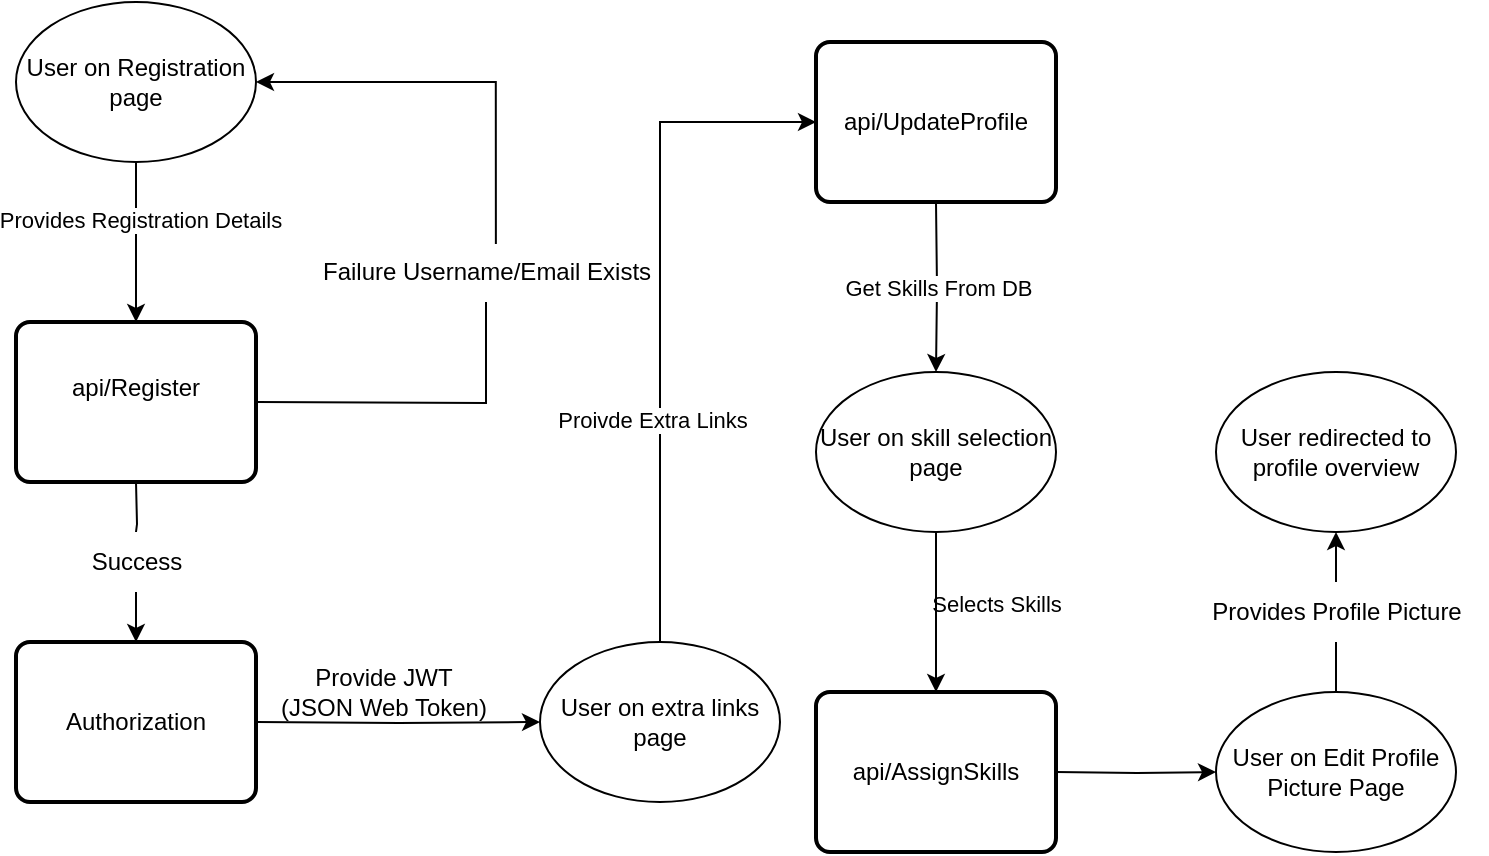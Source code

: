 <mxfile version="20.5.1" type="github">
  <diagram id="D3TgbV68aJpIbn6jyyBy" name="Page-1">
    <mxGraphModel dx="1422" dy="744" grid="1" gridSize="10" guides="1" tooltips="1" connect="1" arrows="1" fold="1" page="1" pageScale="1" pageWidth="827" pageHeight="1169" math="0" shadow="0">
      <root>
        <mxCell id="0" />
        <mxCell id="1" parent="0" />
        <mxCell id="nl2RbfMsUXqY2dzLQonK-18" value="" style="edgeStyle=orthogonalEdgeStyle;rounded=0;orthogonalLoop=1;jettySize=auto;html=1;" parent="1" source="nl2RbfMsUXqY2dzLQonK-20" edge="1">
          <mxGeometry relative="1" as="geometry">
            <mxPoint x="70" y="160" as="targetPoint" />
          </mxGeometry>
        </mxCell>
        <mxCell id="nl2RbfMsUXqY2dzLQonK-19" value="Provides Registration Details" style="edgeLabel;html=1;align=center;verticalAlign=middle;resizable=0;points=[];" parent="nl2RbfMsUXqY2dzLQonK-18" vertex="1" connectable="0">
          <mxGeometry x="-0.275" y="2" relative="1" as="geometry">
            <mxPoint as="offset" />
          </mxGeometry>
        </mxCell>
        <mxCell id="nl2RbfMsUXqY2dzLQonK-20" value="&lt;div&gt;User on Registration page&lt;br&gt;&lt;/div&gt;" style="ellipse;whiteSpace=wrap;html=1;" parent="1" vertex="1">
          <mxGeometry x="10" width="120" height="80" as="geometry" />
        </mxCell>
        <mxCell id="nl2RbfMsUXqY2dzLQonK-21" value="" style="edgeStyle=orthogonalEdgeStyle;rounded=0;orthogonalLoop=1;jettySize=auto;html=1;startArrow=none;entryX=1;entryY=0.5;entryDx=0;entryDy=0;exitX=0.526;exitY=0.033;exitDx=0;exitDy=0;exitPerimeter=0;" parent="1" source="nl2RbfMsUXqY2dzLQonK-24" target="nl2RbfMsUXqY2dzLQonK-20" edge="1">
          <mxGeometry relative="1" as="geometry">
            <mxPoint x="230" y="200" as="targetPoint" />
            <Array as="points">
              <mxPoint x="250" y="40" />
            </Array>
          </mxGeometry>
        </mxCell>
        <mxCell id="nl2RbfMsUXqY2dzLQonK-22" value="" style="edgeStyle=orthogonalEdgeStyle;rounded=0;orthogonalLoop=1;jettySize=auto;html=1;startArrow=none;" parent="1" source="nl2RbfMsUXqY2dzLQonK-28" edge="1">
          <mxGeometry relative="1" as="geometry">
            <mxPoint x="70" y="320" as="targetPoint" />
          </mxGeometry>
        </mxCell>
        <mxCell id="nl2RbfMsUXqY2dzLQonK-24" value="Failure Username/Email Exists " style="text;html=1;align=center;verticalAlign=middle;resizable=0;points=[];autosize=1;strokeColor=none;fillColor=none;" parent="1" vertex="1">
          <mxGeometry x="150" y="120" width="190" height="30" as="geometry" />
        </mxCell>
        <mxCell id="nl2RbfMsUXqY2dzLQonK-25" value="" style="edgeStyle=orthogonalEdgeStyle;rounded=0;orthogonalLoop=1;jettySize=auto;html=1;endArrow=none;" parent="1" target="nl2RbfMsUXqY2dzLQonK-24" edge="1">
          <mxGeometry relative="1" as="geometry">
            <mxPoint x="130" y="200" as="sourcePoint" />
            <mxPoint x="210" y="200" as="targetPoint" />
          </mxGeometry>
        </mxCell>
        <mxCell id="nl2RbfMsUXqY2dzLQonK-40" style="edgeStyle=orthogonalEdgeStyle;rounded=0;orthogonalLoop=1;jettySize=auto;html=1;entryX=0;entryY=0.5;entryDx=0;entryDy=0;" parent="1" target="nl2RbfMsUXqY2dzLQonK-30" edge="1">
          <mxGeometry relative="1" as="geometry">
            <mxPoint x="130" y="360" as="sourcePoint" />
          </mxGeometry>
        </mxCell>
        <mxCell id="nl2RbfMsUXqY2dzLQonK-28" value="Success" style="text;html=1;align=center;verticalAlign=middle;resizable=0;points=[];autosize=1;strokeColor=none;fillColor=none;" parent="1" vertex="1">
          <mxGeometry x="35" y="265" width="70" height="30" as="geometry" />
        </mxCell>
        <mxCell id="nl2RbfMsUXqY2dzLQonK-29" value="" style="edgeStyle=orthogonalEdgeStyle;rounded=0;orthogonalLoop=1;jettySize=auto;html=1;endArrow=none;" parent="1" target="nl2RbfMsUXqY2dzLQonK-28" edge="1">
          <mxGeometry relative="1" as="geometry">
            <mxPoint x="70" y="240" as="sourcePoint" />
            <mxPoint x="70" y="320" as="targetPoint" />
          </mxGeometry>
        </mxCell>
        <mxCell id="nl2RbfMsUXqY2dzLQonK-34" value="" style="edgeStyle=orthogonalEdgeStyle;rounded=0;orthogonalLoop=1;jettySize=auto;html=1;exitX=0.5;exitY=0;exitDx=0;exitDy=0;entryX=0;entryY=0.5;entryDx=0;entryDy=0;" parent="1" source="nl2RbfMsUXqY2dzLQonK-30" edge="1">
          <mxGeometry relative="1" as="geometry">
            <Array as="points">
              <mxPoint x="332" y="60" />
            </Array>
            <mxPoint x="410" y="60" as="targetPoint" />
          </mxGeometry>
        </mxCell>
        <mxCell id="nl2RbfMsUXqY2dzLQonK-35" value="Proivde Extra Links" style="edgeLabel;html=1;align=center;verticalAlign=middle;resizable=0;points=[];" parent="nl2RbfMsUXqY2dzLQonK-34" vertex="1" connectable="0">
          <mxGeometry x="-0.275" y="2" relative="1" as="geometry">
            <mxPoint x="-2" y="11" as="offset" />
          </mxGeometry>
        </mxCell>
        <mxCell id="nl2RbfMsUXqY2dzLQonK-46" value="Selects Skills " style="edgeLabel;html=1;align=center;verticalAlign=middle;resizable=0;points=[];" parent="nl2RbfMsUXqY2dzLQonK-34" vertex="1" connectable="0">
          <mxGeometry x="-0.275" y="2" relative="1" as="geometry">
            <mxPoint x="170" y="103" as="offset" />
          </mxGeometry>
        </mxCell>
        <mxCell id="nl2RbfMsUXqY2dzLQonK-30" value="User on extra links page" style="ellipse;whiteSpace=wrap;html=1;" parent="1" vertex="1">
          <mxGeometry x="272" y="320" width="120" height="80" as="geometry" />
        </mxCell>
        <mxCell id="nl2RbfMsUXqY2dzLQonK-42" value="Get Skills From DB" style="edgeStyle=orthogonalEdgeStyle;rounded=0;orthogonalLoop=1;jettySize=auto;html=1;" parent="1" target="nl2RbfMsUXqY2dzLQonK-41" edge="1">
          <mxGeometry relative="1" as="geometry">
            <mxPoint x="470" y="100" as="sourcePoint" />
          </mxGeometry>
        </mxCell>
        <mxCell id="nl2RbfMsUXqY2dzLQonK-39" value="&lt;div&gt;Provide JWT&lt;/div&gt;&lt;div&gt;(JSON Web Token)&lt;/div&gt;" style="text;html=1;strokeColor=none;fillColor=none;align=center;verticalAlign=middle;whiteSpace=wrap;rounded=0;" parent="1" vertex="1">
          <mxGeometry x="130" y="330" width="128" height="30" as="geometry" />
        </mxCell>
        <mxCell id="nl2RbfMsUXqY2dzLQonK-44" value="" style="edgeStyle=orthogonalEdgeStyle;rounded=0;orthogonalLoop=1;jettySize=auto;html=1;" parent="1" source="nl2RbfMsUXqY2dzLQonK-41" edge="1">
          <mxGeometry relative="1" as="geometry">
            <mxPoint x="470" y="345" as="targetPoint" />
          </mxGeometry>
        </mxCell>
        <mxCell id="nl2RbfMsUXqY2dzLQonK-41" value="User on skill selection page" style="ellipse;whiteSpace=wrap;html=1;" parent="1" vertex="1">
          <mxGeometry x="410" y="185" width="120" height="80" as="geometry" />
        </mxCell>
        <mxCell id="nl2RbfMsUXqY2dzLQonK-48" value="" style="edgeStyle=orthogonalEdgeStyle;rounded=0;orthogonalLoop=1;jettySize=auto;html=1;" parent="1" target="nl2RbfMsUXqY2dzLQonK-47" edge="1">
          <mxGeometry relative="1" as="geometry">
            <mxPoint x="530" y="385" as="sourcePoint" />
          </mxGeometry>
        </mxCell>
        <mxCell id="nl2RbfMsUXqY2dzLQonK-51" value="" style="edgeStyle=orthogonalEdgeStyle;rounded=0;orthogonalLoop=1;jettySize=auto;html=1;startArrow=none;" parent="1" source="nl2RbfMsUXqY2dzLQonK-52" target="nl2RbfMsUXqY2dzLQonK-50" edge="1">
          <mxGeometry relative="1" as="geometry">
            <Array as="points">
              <mxPoint x="670" y="300" />
            </Array>
          </mxGeometry>
        </mxCell>
        <mxCell id="nl2RbfMsUXqY2dzLQonK-47" value="User on Edit Profile Picture Page" style="ellipse;whiteSpace=wrap;html=1;" parent="1" vertex="1">
          <mxGeometry x="610" y="345" width="120" height="80" as="geometry" />
        </mxCell>
        <mxCell id="nl2RbfMsUXqY2dzLQonK-50" value="User redirected to profile overview" style="ellipse;whiteSpace=wrap;html=1;" parent="1" vertex="1">
          <mxGeometry x="610" y="185" width="120" height="80" as="geometry" />
        </mxCell>
        <mxCell id="nl2RbfMsUXqY2dzLQonK-52" value="Provides Profile Picture" style="text;html=1;align=center;verticalAlign=middle;resizable=0;points=[];autosize=1;strokeColor=none;fillColor=none;" parent="1" vertex="1">
          <mxGeometry x="595" y="290" width="150" height="30" as="geometry" />
        </mxCell>
        <mxCell id="nl2RbfMsUXqY2dzLQonK-53" value="" style="edgeStyle=orthogonalEdgeStyle;rounded=0;orthogonalLoop=1;jettySize=auto;html=1;endArrow=none;" parent="1" source="nl2RbfMsUXqY2dzLQonK-47" target="nl2RbfMsUXqY2dzLQonK-52" edge="1">
          <mxGeometry relative="1" as="geometry">
            <mxPoint x="670" y="345" as="sourcePoint" />
            <mxPoint x="670" y="265" as="targetPoint" />
            <Array as="points">
              <mxPoint x="670" y="300" />
            </Array>
          </mxGeometry>
        </mxCell>
        <mxCell id="bfwa_oRWZhxNJ9o86CLa-1" value="&#xa;api/Register&#xa;&#xa;" style="rounded=1;whiteSpace=wrap;html=1;absoluteArcSize=1;arcSize=14;strokeWidth=2;" vertex="1" parent="1">
          <mxGeometry x="10" y="160" width="120" height="80" as="geometry" />
        </mxCell>
        <mxCell id="bfwa_oRWZhxNJ9o86CLa-2" value="Authorization" style="rounded=1;whiteSpace=wrap;html=1;absoluteArcSize=1;arcSize=14;strokeWidth=2;" vertex="1" parent="1">
          <mxGeometry x="10" y="320" width="120" height="80" as="geometry" />
        </mxCell>
        <mxCell id="bfwa_oRWZhxNJ9o86CLa-3" value="api/UpdateProfile" style="rounded=1;whiteSpace=wrap;html=1;absoluteArcSize=1;arcSize=14;strokeWidth=2;" vertex="1" parent="1">
          <mxGeometry x="410" y="20" width="120" height="80" as="geometry" />
        </mxCell>
        <mxCell id="bfwa_oRWZhxNJ9o86CLa-4" value="api/AssignSkills" style="rounded=1;whiteSpace=wrap;html=1;absoluteArcSize=1;arcSize=14;strokeWidth=2;" vertex="1" parent="1">
          <mxGeometry x="410" y="345" width="120" height="80" as="geometry" />
        </mxCell>
      </root>
    </mxGraphModel>
  </diagram>
</mxfile>
